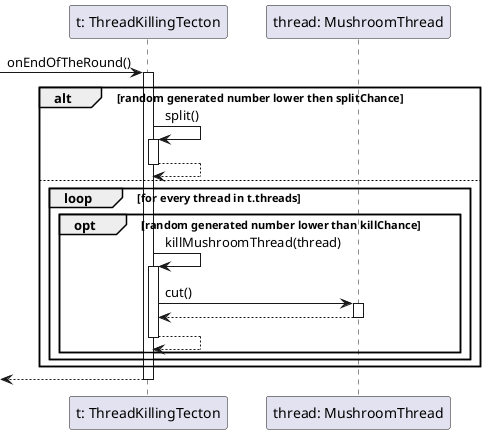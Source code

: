@startuml endofround_threadkill

participant "t: ThreadKillingTecton" as tecton
participant "thread: MushroomThread" as thread

-> tecton: onEndOfTheRound()
activate tecton

alt random generated number lower then splitChance

	tecton -> tecton: split()
	activate tecton

	tecton --> tecton
	deactivate tecton

else
	loop for every thread in t.threads
		opt random generated number lower than killChance

			tecton -> tecton: killMushroomThread(thread)
			activate tecton


			tecton -> thread: cut()
			activate thread

			thread --> tecton
			deactivate thread

			tecton --> tecton
			deactivate tecton

		end
	end
end

<-- tecton
deactivate tecton
@enduml
